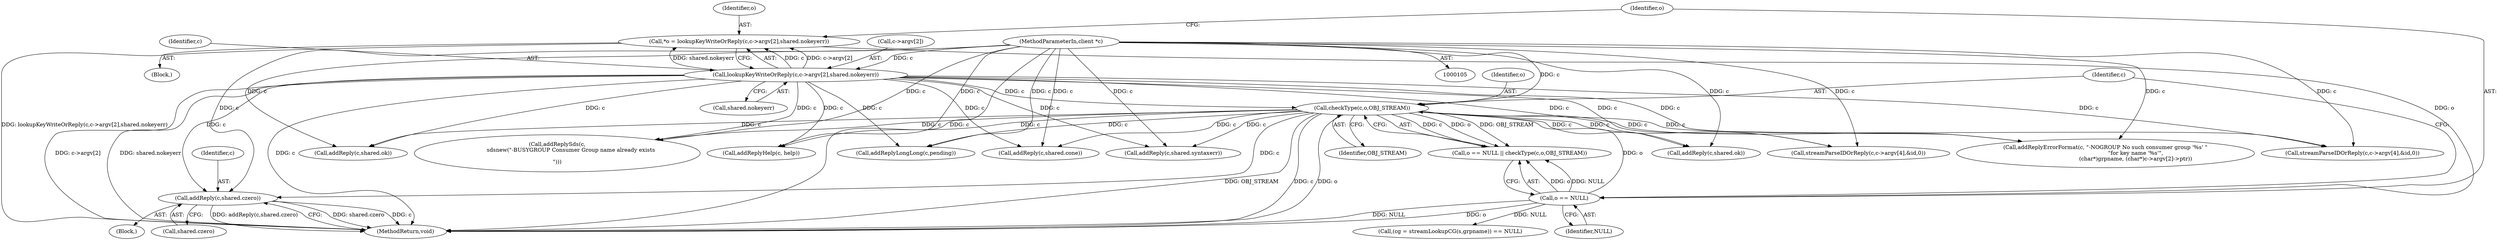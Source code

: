 digraph "0_redis_c04082cf138f1f51cedf05ee9ad36fb6763cafc6@pointer" {
"1000378" [label="(Call,addReply(c,shared.czero))"];
"1000158" [label="(Call,checkType(c,o,OBJ_STREAM))"];
"1000143" [label="(Call,lookupKeyWriteOrReply(c,c->argv[2],shared.nokeyerr))"];
"1000106" [label="(MethodParameterIn,client *c)"];
"1000155" [label="(Call,o == NULL)"];
"1000141" [label="(Call,*o = lookupKeyWriteOrReply(c,c->argv[2],shared.nokeyerr))"];
"1000154" [label="(Call,o == NULL || checkType(c,o,OBJ_STREAM))"];
"1000379" [label="(Identifier,c)"];
"1000282" [label="(Call,addReplySds(c,\n                sdsnew(\"-BUSYGROUP Consumer Group name already exists\r\n\")))"];
"1000371" [label="(Call,addReply(c,shared.cone))"];
"1000142" [label="(Identifier,o)"];
"1000245" [label="(Call,streamParseIDOrReply(c,c->argv[4],&id,0))"];
"1000380" [label="(Call,shared.czero)"];
"1000196" [label="(Call,addReplyErrorFormat(c, \"-NOGROUP No such consumer group '%s' \"\n                                   \"for key name '%s'\",\n                                   (char*)grpname, (char*)c->argv[2]->ptr))"];
"1000155" [label="(Call,o == NULL)"];
"1000320" [label="(Call,streamParseIDOrReply(c,c->argv[4],&id,0))"];
"1000179" [label="(Call,(cg = streamLookupCG(s,grpname)) == NULL)"];
"1000271" [label="(Call,addReply(c,shared.ok))"];
"1000432" [label="(MethodReturn,void)"];
"1000422" [label="(Call,addReplyHelp(c, help))"];
"1000139" [label="(Block,)"];
"1000159" [label="(Identifier,c)"];
"1000408" [label="(Call,addReplyLongLong(c,pending))"];
"1000427" [label="(Call,addReply(c,shared.syntaxerr))"];
"1000145" [label="(Call,c->argv[2])"];
"1000377" [label="(Block,)"];
"1000378" [label="(Call,addReply(c,shared.czero))"];
"1000161" [label="(Identifier,OBJ_STREAM)"];
"1000144" [label="(Identifier,c)"];
"1000143" [label="(Call,lookupKeyWriteOrReply(c,c->argv[2],shared.nokeyerr))"];
"1000150" [label="(Call,shared.nokeyerr)"];
"1000160" [label="(Identifier,o)"];
"1000141" [label="(Call,*o = lookupKeyWriteOrReply(c,c->argv[2],shared.nokeyerr))"];
"1000156" [label="(Identifier,o)"];
"1000106" [label="(MethodParameterIn,client *c)"];
"1000338" [label="(Call,addReply(c,shared.ok))"];
"1000158" [label="(Call,checkType(c,o,OBJ_STREAM))"];
"1000157" [label="(Identifier,NULL)"];
"1000378" -> "1000377"  [label="AST: "];
"1000378" -> "1000380"  [label="CFG: "];
"1000379" -> "1000378"  [label="AST: "];
"1000380" -> "1000378"  [label="AST: "];
"1000432" -> "1000378"  [label="CFG: "];
"1000378" -> "1000432"  [label="DDG: shared.czero"];
"1000378" -> "1000432"  [label="DDG: c"];
"1000378" -> "1000432"  [label="DDG: addReply(c,shared.czero)"];
"1000158" -> "1000378"  [label="DDG: c"];
"1000143" -> "1000378"  [label="DDG: c"];
"1000106" -> "1000378"  [label="DDG: c"];
"1000158" -> "1000154"  [label="AST: "];
"1000158" -> "1000161"  [label="CFG: "];
"1000159" -> "1000158"  [label="AST: "];
"1000160" -> "1000158"  [label="AST: "];
"1000161" -> "1000158"  [label="AST: "];
"1000154" -> "1000158"  [label="CFG: "];
"1000158" -> "1000432"  [label="DDG: c"];
"1000158" -> "1000432"  [label="DDG: o"];
"1000158" -> "1000432"  [label="DDG: OBJ_STREAM"];
"1000158" -> "1000154"  [label="DDG: c"];
"1000158" -> "1000154"  [label="DDG: o"];
"1000158" -> "1000154"  [label="DDG: OBJ_STREAM"];
"1000143" -> "1000158"  [label="DDG: c"];
"1000106" -> "1000158"  [label="DDG: c"];
"1000155" -> "1000158"  [label="DDG: o"];
"1000158" -> "1000196"  [label="DDG: c"];
"1000158" -> "1000245"  [label="DDG: c"];
"1000158" -> "1000271"  [label="DDG: c"];
"1000158" -> "1000282"  [label="DDG: c"];
"1000158" -> "1000320"  [label="DDG: c"];
"1000158" -> "1000338"  [label="DDG: c"];
"1000158" -> "1000371"  [label="DDG: c"];
"1000158" -> "1000408"  [label="DDG: c"];
"1000158" -> "1000422"  [label="DDG: c"];
"1000158" -> "1000427"  [label="DDG: c"];
"1000143" -> "1000141"  [label="AST: "];
"1000143" -> "1000150"  [label="CFG: "];
"1000144" -> "1000143"  [label="AST: "];
"1000145" -> "1000143"  [label="AST: "];
"1000150" -> "1000143"  [label="AST: "];
"1000141" -> "1000143"  [label="CFG: "];
"1000143" -> "1000432"  [label="DDG: c"];
"1000143" -> "1000432"  [label="DDG: c->argv[2]"];
"1000143" -> "1000432"  [label="DDG: shared.nokeyerr"];
"1000143" -> "1000141"  [label="DDG: c"];
"1000143" -> "1000141"  [label="DDG: c->argv[2]"];
"1000143" -> "1000141"  [label="DDG: shared.nokeyerr"];
"1000106" -> "1000143"  [label="DDG: c"];
"1000143" -> "1000196"  [label="DDG: c"];
"1000143" -> "1000245"  [label="DDG: c"];
"1000143" -> "1000271"  [label="DDG: c"];
"1000143" -> "1000282"  [label="DDG: c"];
"1000143" -> "1000320"  [label="DDG: c"];
"1000143" -> "1000338"  [label="DDG: c"];
"1000143" -> "1000371"  [label="DDG: c"];
"1000143" -> "1000408"  [label="DDG: c"];
"1000143" -> "1000422"  [label="DDG: c"];
"1000143" -> "1000427"  [label="DDG: c"];
"1000106" -> "1000105"  [label="AST: "];
"1000106" -> "1000432"  [label="DDG: c"];
"1000106" -> "1000196"  [label="DDG: c"];
"1000106" -> "1000245"  [label="DDG: c"];
"1000106" -> "1000271"  [label="DDG: c"];
"1000106" -> "1000282"  [label="DDG: c"];
"1000106" -> "1000320"  [label="DDG: c"];
"1000106" -> "1000338"  [label="DDG: c"];
"1000106" -> "1000371"  [label="DDG: c"];
"1000106" -> "1000408"  [label="DDG: c"];
"1000106" -> "1000422"  [label="DDG: c"];
"1000106" -> "1000427"  [label="DDG: c"];
"1000155" -> "1000154"  [label="AST: "];
"1000155" -> "1000157"  [label="CFG: "];
"1000156" -> "1000155"  [label="AST: "];
"1000157" -> "1000155"  [label="AST: "];
"1000159" -> "1000155"  [label="CFG: "];
"1000154" -> "1000155"  [label="CFG: "];
"1000155" -> "1000432"  [label="DDG: NULL"];
"1000155" -> "1000432"  [label="DDG: o"];
"1000155" -> "1000154"  [label="DDG: o"];
"1000155" -> "1000154"  [label="DDG: NULL"];
"1000141" -> "1000155"  [label="DDG: o"];
"1000155" -> "1000179"  [label="DDG: NULL"];
"1000141" -> "1000139"  [label="AST: "];
"1000142" -> "1000141"  [label="AST: "];
"1000156" -> "1000141"  [label="CFG: "];
"1000141" -> "1000432"  [label="DDG: lookupKeyWriteOrReply(c,c->argv[2],shared.nokeyerr)"];
}
